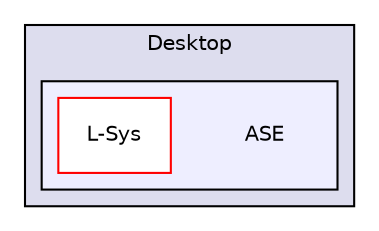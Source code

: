 digraph "/Users/milovolpicelli/Desktop/ASE" {
  compound=true
  node [ fontsize="10", fontname="Helvetica"];
  edge [ labelfontsize="10", labelfontname="Helvetica"];
  subgraph clusterdir_2b7dece7b1f1090b08f698db9a409518 {
    graph [ bgcolor="#ddddee", pencolor="black", label="Desktop" fontname="Helvetica", fontsize="10", URL="dir_2b7dece7b1f1090b08f698db9a409518.html"]
  subgraph clusterdir_dab4d9969e6e69f5dbbb4260d6d75c70 {
    graph [ bgcolor="#eeeeff", pencolor="black", label="" URL="dir_dab4d9969e6e69f5dbbb4260d6d75c70.html"];
    dir_dab4d9969e6e69f5dbbb4260d6d75c70 [shape=plaintext label="ASE"];
    dir_d1ea7cf17cafa5eb5467d225961d805a [shape=box label="L-Sys" color="red" fillcolor="white" style="filled" URL="dir_d1ea7cf17cafa5eb5467d225961d805a.html"];
  }
  }
}
